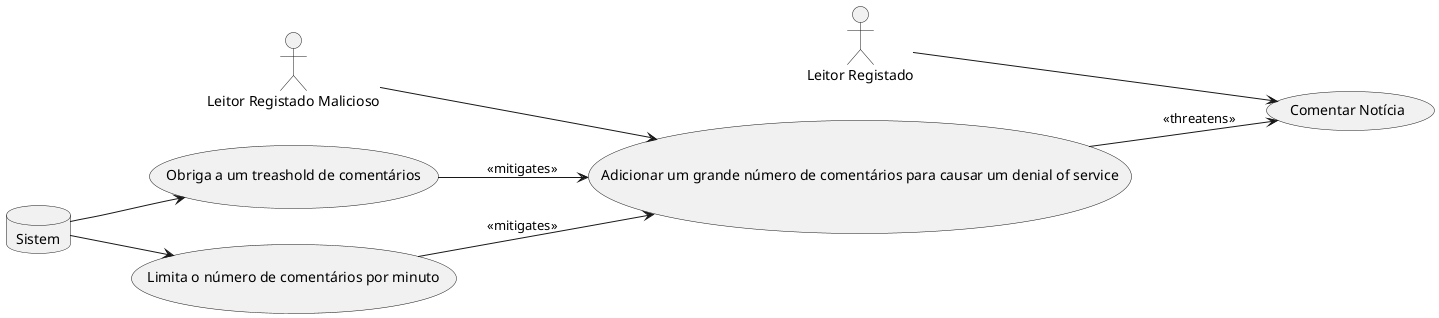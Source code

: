 @startuml usecase diagram
left to right direction

actor "Leitor Registado" as RegisteredReader
actor "Leitor Registado Malicioso" as MaliciousReader
database "Sistem" as System

usecase "Comentar Notícia" as CommentNews
usecase "Adicionar um grande número de comentários para causar um denial of service" as AddManyComments
usecase "Obriga a um treashold de comentários" as ThresholdComments
usecase "Limita o número de comentários por minuto" as LimitComments
RegisteredReader --> CommentNews
MaliciousReader --> AddManyComments

AddManyComments --> CommentNews : <<threatens>>
ThresholdComments -->  AddManyComments : <<mitigates>>
LimitComments -->  AddManyComments : <<mitigates>>
System --> ThresholdComments
System --> LimitComments


@enduml